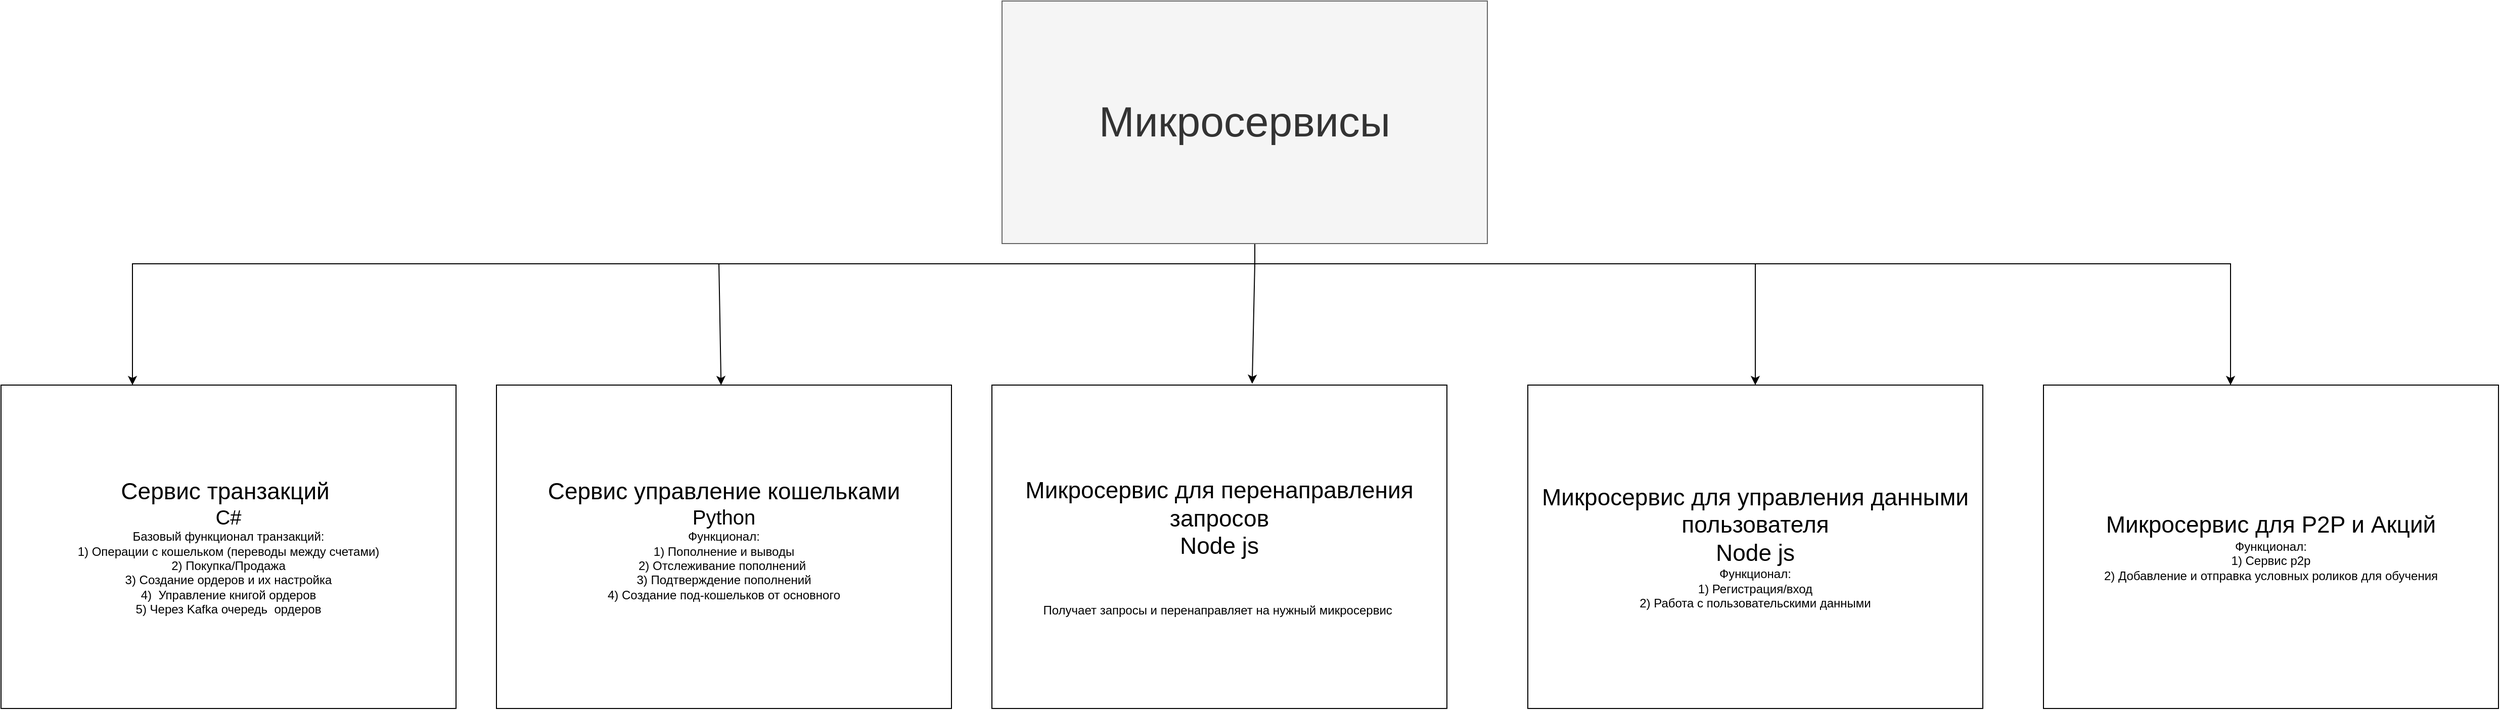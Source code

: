 <mxfile version="24.9.3">
  <diagram name="Page-1" id="12e1b939-464a-85fe-373e-61e167be1490">
    <mxGraphModel dx="1838" dy="941" grid="1" gridSize="10" guides="1" tooltips="1" connect="1" arrows="1" fold="1" page="1" pageScale="1.5" pageWidth="1169" pageHeight="826" background="none" math="0" shadow="0">
      <root>
        <mxCell id="0" />
        <mxCell id="1" parent="0" />
        <mxCell id="X-kGlWM25ZlA-cKQ16NR-5" value="" style="edgeStyle=orthogonalEdgeStyle;rounded=0;orthogonalLoop=1;jettySize=auto;html=1;exitX=0.458;exitY=1;exitDx=0;exitDy=0;exitPerimeter=0;" edge="1" parent="1" source="X-kGlWM25ZlA-cKQ16NR-1">
          <mxGeometry relative="1" as="geometry">
            <mxPoint x="960.0" y="260" as="sourcePoint" />
            <mxPoint x="170" y="400" as="targetPoint" />
            <Array as="points">
              <mxPoint x="1280" y="267" />
              <mxPoint x="1280" y="267" />
              <mxPoint x="1280" y="280" />
              <mxPoint x="170" y="280" />
            </Array>
          </mxGeometry>
        </mxCell>
        <mxCell id="X-kGlWM25ZlA-cKQ16NR-1" value="&lt;font style=&quot;font-size: 42px;&quot;&gt;Микросервисы&lt;/font&gt;" style="text;html=1;align=center;verticalAlign=middle;whiteSpace=wrap;rounded=0;fillColor=#f5f5f5;fontColor=#333333;strokeColor=#666666;" vertex="1" parent="1">
          <mxGeometry x="1030" y="20" width="480" height="240" as="geometry" />
        </mxCell>
        <mxCell id="X-kGlWM25ZlA-cKQ16NR-4" value="&lt;font style=&quot;font-size: 23px;&quot;&gt;Сервис транзакций&amp;nbsp;&lt;/font&gt;&lt;div&gt;&lt;font style=&quot;font-size: 20px;&quot;&gt;C#&lt;/font&gt;&lt;/div&gt;&lt;div&gt;Базовый функционал транзакций:&lt;br&gt;1) Операции с кошельком (переводы между счетами)&lt;/div&gt;&lt;div&gt;2) Покупка/Продажа&lt;/div&gt;&lt;div&gt;3) Создание ордеров и их настройка&lt;/div&gt;&lt;div&gt;4)&amp;nbsp; Управление книгой ордеров&lt;/div&gt;&lt;div&gt;5) Через Kafka очередь&amp;nbsp; ордеров&lt;/div&gt;" style="whiteSpace=wrap;html=1;" vertex="1" parent="1">
          <mxGeometry x="40" y="400" width="450" height="320" as="geometry" />
        </mxCell>
        <mxCell id="X-kGlWM25ZlA-cKQ16NR-10" value="&lt;font style=&quot;font-size: 23px;&quot;&gt;Сервис управление кошельками&lt;/font&gt;&lt;div&gt;&lt;span style=&quot;font-size: 20px;&quot;&gt;Python&lt;/span&gt;&lt;/div&gt;&lt;div&gt;Функционал:&lt;/div&gt;&lt;div&gt;1) Пополнение и выводы&lt;br&gt;2) Отслеживание пополнений&amp;nbsp;&lt;/div&gt;&lt;div&gt;3) Подтверждение пополнений&lt;/div&gt;&lt;div&gt;4) Создание под-кошельков от основного&lt;/div&gt;&lt;div&gt;&lt;br&gt;&lt;/div&gt;" style="whiteSpace=wrap;html=1;" vertex="1" parent="1">
          <mxGeometry x="530" y="400" width="450" height="320" as="geometry" />
        </mxCell>
        <mxCell id="X-kGlWM25ZlA-cKQ16NR-11" value="&lt;div&gt;&lt;span style=&quot;font-size: 23px;&quot;&gt;Микросервис для перенаправления запросов&lt;/span&gt;&lt;/div&gt;&lt;div&gt;&lt;span style=&quot;font-size: 23px;&quot;&gt;Node js&lt;/span&gt;&lt;/div&gt;&lt;div&gt;&lt;span style=&quot;font-size: 23px;&quot;&gt;&lt;br&gt;&lt;/span&gt;&lt;/div&gt;&lt;div&gt;&lt;br&gt;&lt;/div&gt;&lt;div&gt;Получает запросы и перенаправляет на нужный микросервис&amp;nbsp;&lt;/div&gt;" style="whiteSpace=wrap;html=1;" vertex="1" parent="1">
          <mxGeometry x="1020" y="400" width="450" height="320" as="geometry" />
        </mxCell>
        <mxCell id="X-kGlWM25ZlA-cKQ16NR-12" value="&lt;div&gt;&lt;span style=&quot;font-size: 23px;&quot;&gt;Микросервис для управления данными пользователя&lt;/span&gt;&lt;/div&gt;&lt;div&gt;&lt;span style=&quot;font-size: 23px;&quot;&gt;Node js&lt;/span&gt;&lt;/div&gt;&lt;div&gt;Функционал:&lt;/div&gt;&lt;div&gt;1) Регистрация/вход&lt;/div&gt;&lt;div&gt;2) Работа с пользовательскими данными&lt;/div&gt;" style="whiteSpace=wrap;html=1;" vertex="1" parent="1">
          <mxGeometry x="1550" y="400" width="450" height="320" as="geometry" />
        </mxCell>
        <mxCell id="X-kGlWM25ZlA-cKQ16NR-13" value="&lt;div&gt;&lt;span style=&quot;font-size: 23px;&quot;&gt;Микросервис для P2P и Акций&lt;/span&gt;&lt;/div&gt;&lt;div&gt;Функционал:&lt;/div&gt;&lt;div&gt;1) Сервис p2p&lt;br&gt;&lt;/div&gt;&lt;div&gt;2) Добавление и отправка условных роликов для обучения&lt;/div&gt;" style="whiteSpace=wrap;html=1;" vertex="1" parent="1">
          <mxGeometry x="2060" y="400" width="450" height="320" as="geometry" />
        </mxCell>
        <mxCell id="X-kGlWM25ZlA-cKQ16NR-14" value="" style="endArrow=classic;html=1;rounded=0;" edge="1" parent="1" target="X-kGlWM25ZlA-cKQ16NR-10">
          <mxGeometry width="50" height="50" relative="1" as="geometry">
            <mxPoint x="1280" y="280" as="sourcePoint" />
            <mxPoint x="1210" y="500" as="targetPoint" />
            <Array as="points">
              <mxPoint x="750" y="280" />
            </Array>
          </mxGeometry>
        </mxCell>
        <mxCell id="X-kGlWM25ZlA-cKQ16NR-15" value="" style="endArrow=classic;html=1;rounded=0;entryX=0.572;entryY=-0.004;entryDx=0;entryDy=0;entryPerimeter=0;" edge="1" parent="1" target="X-kGlWM25ZlA-cKQ16NR-11">
          <mxGeometry width="50" height="50" relative="1" as="geometry">
            <mxPoint x="1280" y="280" as="sourcePoint" />
            <mxPoint x="1210" y="500" as="targetPoint" />
          </mxGeometry>
        </mxCell>
        <mxCell id="X-kGlWM25ZlA-cKQ16NR-16" value="" style="endArrow=classic;html=1;rounded=0;entryX=0.5;entryY=0;entryDx=0;entryDy=0;" edge="1" parent="1" target="X-kGlWM25ZlA-cKQ16NR-12">
          <mxGeometry width="50" height="50" relative="1" as="geometry">
            <mxPoint x="1280" y="280" as="sourcePoint" />
            <mxPoint x="1670" y="380" as="targetPoint" />
            <Array as="points">
              <mxPoint x="1775" y="280" />
            </Array>
          </mxGeometry>
        </mxCell>
        <mxCell id="X-kGlWM25ZlA-cKQ16NR-17" value="" style="endArrow=classic;html=1;rounded=0;entryX=0.5;entryY=0;entryDx=0;entryDy=0;" edge="1" parent="1">
          <mxGeometry width="50" height="50" relative="1" as="geometry">
            <mxPoint x="1750" y="280" as="sourcePoint" />
            <mxPoint x="2245" y="400" as="targetPoint" />
            <Array as="points">
              <mxPoint x="2245" y="280" />
            </Array>
          </mxGeometry>
        </mxCell>
      </root>
    </mxGraphModel>
  </diagram>
</mxfile>
